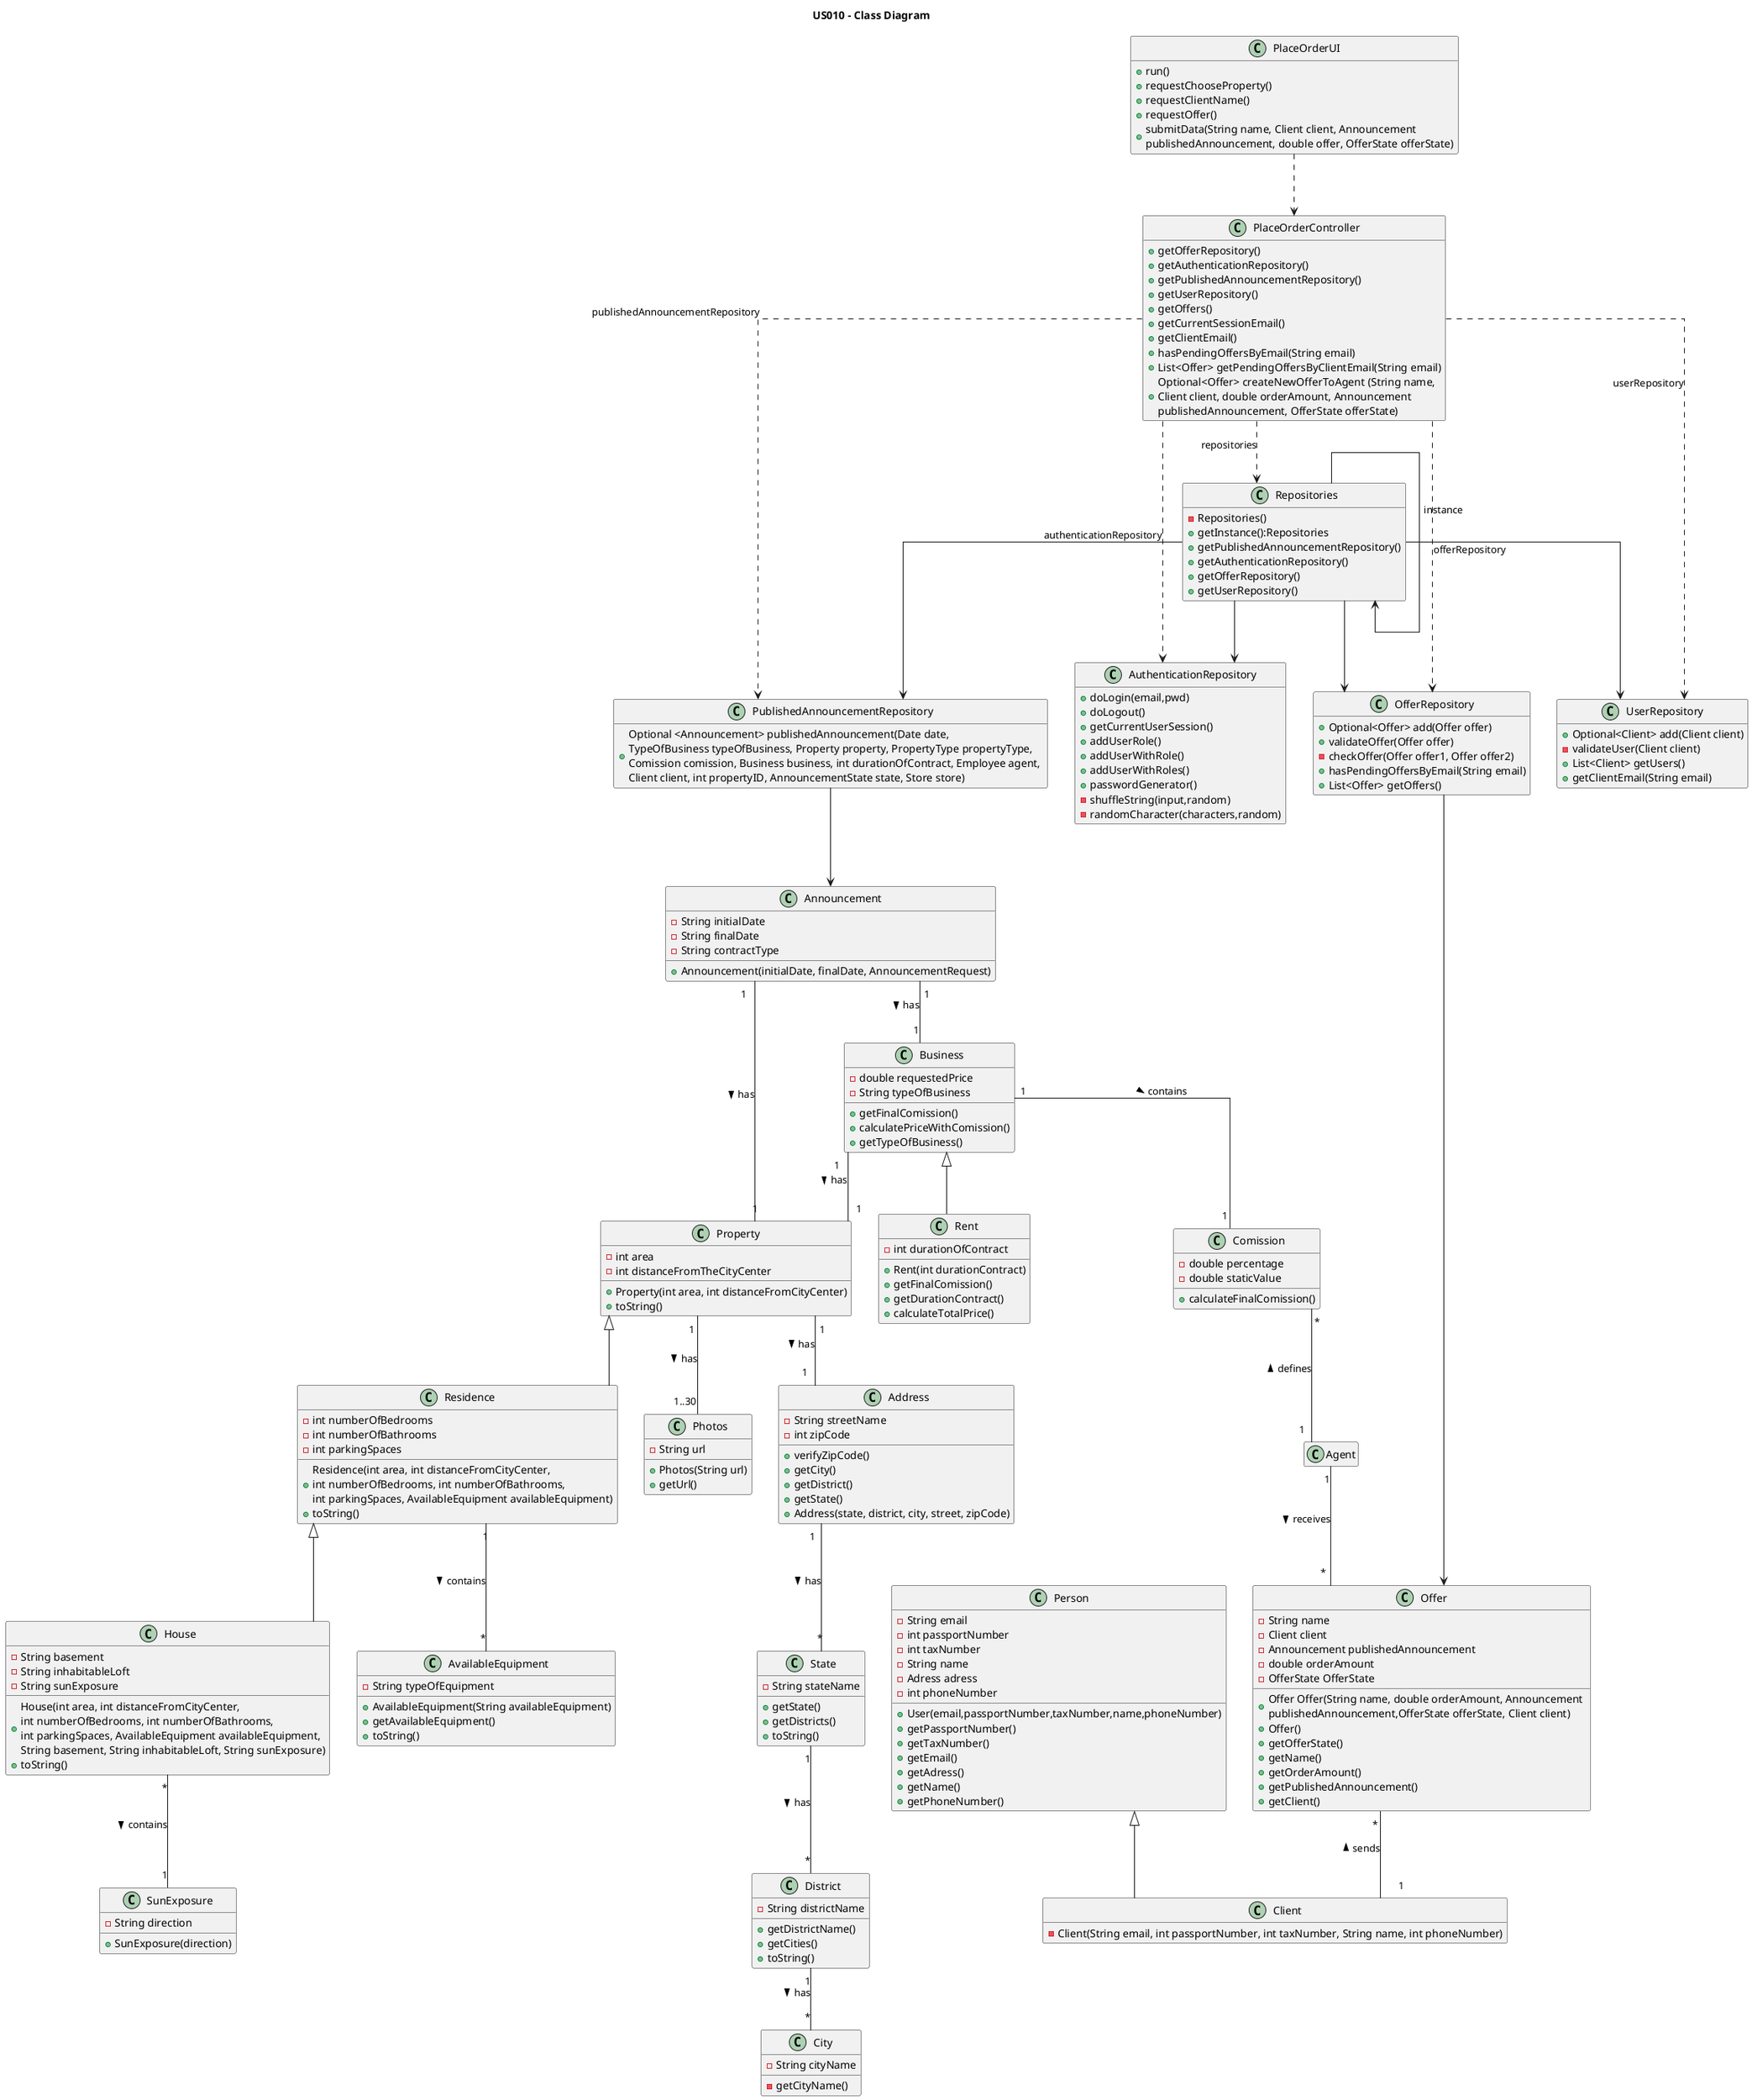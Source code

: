 @startuml

title US010 - Class Diagram


skinparam packageStyle rectangle
skinparam shadowing false
!define arrow2(direction)  [[[#0000FF], [dashed], [direction]]]
hide empty members
skinparam linetype ortho
skinparam ranksep 40

class PlaceOrderUI {
    + run()
    + requestChooseProperty()
    + requestClientName()
    + requestOffer()
    + submitData(String name, Client client, Announcement \npublishedAnnouncement, double offer, OfferState offerState)
}

class PlaceOrderController {
    + getOfferRepository()
    + getAuthenticationRepository()
    + getPublishedAnnouncementRepository()
    + getUserRepository()
    + getOffers()
    + getCurrentSessionEmail()
    + getClientEmail()
    + hasPendingOffersByEmail(String email)
    + List<Offer> getPendingOffersByClientEmail(String email)
    + Optional<Offer> createNewOfferToAgent (String name, \nClient client, double orderAmount, Announcement \npublishedAnnouncement, OfferState offerState)
}

class PublishedAnnouncementRepository {
    + Optional <Announcement> publishedAnnouncement(Date date, \nTypeOfBusiness typeOfBusiness, Property property, PropertyType propertyType, \nComission comission, Business business, int durationOfContract, Employee agent, \nClient client, int propertyID, AnnouncementState state, Store store)
}

class AuthenticationRepository {
    + doLogin(email,pwd)
    + doLogout()
    + getCurrentUserSession()
    + addUserRole()
    + addUserWithRole()
    + addUserWithRoles()
    + passwordGenerator()
    - shuffleString(input,random)
    - randomCharacter(characters,random)
}

class OfferRepository {
    + Optional<Offer> add(Offer offer)
    + validateOffer(Offer offer)
    - checkOffer(Offer offer1, Offer offer2)
    + hasPendingOffersByEmail(String email)
    + List<Offer> getOffers()
}

class UserRepository {
    + Optional<Client> add(Client client)
    - validateUser(Client client)
    + List<Client> getUsers()
    + getClientEmail(String email)
}

class Repositories {
    - Repositories()
    + getInstance():Repositories
    + getPublishedAnnouncementRepository()
    + getAuthenticationRepository()
    + getOfferRepository()
    + getUserRepository()
}

class Offer {
 - String name
 - Client client
 - Announcement publishedAnnouncement
 - double orderAmount
 - OfferState OfferState

 + Offer Offer(String name, double orderAmount, Announcement \npublishedAnnouncement,OfferState offerState, Client client)
 + Offer()
 + getOfferState()
 + getName()
 + getOrderAmount()
 + getPublishedAnnouncement()
 + getClient()
}

class Announcement {
    - String initialDate
    - String finalDate
    - String contractType

    + Announcement(initialDate, finalDate, AnnouncementRequest)
}

class Business {
    - double requestedPrice
    - String typeOfBusiness

    + getFinalComission()
    + calculatePriceWithComission()
    + getTypeOfBusiness()
}

class Rent {
    - int durationOfContract

    + Rent(int durationContract)
    + getFinalComission()
    + getDurationContract()
    + calculateTotalPrice()
}

class Comission {
     - double percentage
     - double staticValue

    + calculateFinalComission()
}

class State {
    - String stateName

    + getState()
    + getDistricts()
    + toString()
}

class District {
    - String districtName


    + getDistrictName()
    + getCities()
    + toString()
}

class City {
    - String cityName

    - getCityName()
}

class Address {
    - String streetName
    - int zipCode

    + verifyZipCode()
    + getCity()
    + getDistrict()
    + getState()
    + Address(state, district, city, street, zipCode)
}

class Client {
    - Client(String email, int passportNumber, int taxNumber, String name, int phoneNumber)
}

class AvailableEquipment {
    - String typeOfEquipment

    + AvailableEquipment(String availableEquipment)
    + getAvailableEquipment()
    + toString()
}

class SunExposure {
    - String direction

    + SunExposure(direction)
}

class Residence {
    - int numberOfBedrooms
    - int numberOfBathrooms
    - int parkingSpaces

    + Residence(int area, int distanceFromCityCenter, \nint numberOfBedrooms, int numberOfBathrooms, \nint parkingSpaces, AvailableEquipment availableEquipment)
    + toString()
}

class House {
    - String basement
    - String inhabitableLoft
    - String sunExposure

    + House(int area, int distanceFromCityCenter, \nint numberOfBedrooms, int numberOfBathrooms, \nint parkingSpaces, AvailableEquipment availableEquipment, \nString basement, String inhabitableLoft, String sunExposure)
    + toString()
}

class Photos {
    - String url

    + Photos(String url)
    + getUrl()
}

class Property {
    - int area
    - int distanceFromTheCityCenter

    + Property(int area, int distanceFromCityCenter)
    + toString()
}

class Person {
    - String email
    - int passportNumber
    - int taxNumber
    - String name
    - Adress adress
    - int phoneNumber

    + User(email,passportNumber,taxNumber,name,phoneNumber)
    + getPassportNumber()
    + getTaxNumber()
    + getEmail()
    + getAdress()
    + getName()
    + getPhoneNumber()
}

'class Role {
'    - String role
'    + Role(role)
'}


PlaceOrderUI ...> PlaceOrderController
PlaceOrderController ...> Repositories : repositories
PlaceOrderController ...> PublishedAnnouncementRepository : publishedAnnouncementRepository
PlaceOrderController ...> AuthenticationRepository : authenticationRepository
PlaceOrderController ...> OfferRepository : offerRepository
PlaceOrderController ...> UserRepository : userRepository
Repositories ---> Repositories : instance
Repositories ---> PublishedAnnouncementRepository
Repositories ---> AuthenticationRepository
Repositories ---> OfferRepository
Repositories ---> UserRepository
OfferRepository ---> Offer
PublishedAnnouncementRepository ---> Announcement

Business <|--- Rent
Business "1" --- "1" Property : has >
Business "1" --- "1" Comission : contains >

Comission "*" --- "1" Agent : defines <

Agent "1" --- "*" Offer : receives >

Offer "*" --- "1" Client : sends <

Announcement "1" --- "1" Property : has >
Announcement "1" --- "1" Business : has >

Property <|--- Residence
Property "1" --- "1..30" Photos : has >
Property "1" --- "1" Address : has >

Person <|--- Client

'Client "1" -left> "*" Role : role

Address "1" --- "*" State : has >

State "1" --- "*" District : has >

District "1" --- "*" City : has >

Residence "1" --- "*" AvailableEquipment : contains >
Residence <|--- House

House "*" --- "1" SunExposure : contains >

@enduml